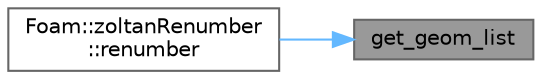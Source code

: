 digraph "get_geom_list"
{
 // LATEX_PDF_SIZE
  bgcolor="transparent";
  edge [fontname=Helvetica,fontsize=10,labelfontname=Helvetica,labelfontsize=10];
  node [fontname=Helvetica,fontsize=10,shape=box,height=0.2,width=0.4];
  rankdir="RL";
  Node1 [id="Node000001",label="get_geom_list",height=0.2,width=0.4,color="gray40", fillcolor="grey60", style="filled", fontcolor="black",tooltip=" "];
  Node1 -> Node2 [id="edge1_Node000001_Node000002",dir="back",color="steelblue1",style="solid",tooltip=" "];
  Node2 [id="Node000002",label="Foam::zoltanRenumber\l::renumber",height=0.2,width=0.4,color="grey40", fillcolor="white", style="filled",URL="$classFoam_1_1zoltanRenumber.html#a43e03f902cbbeb39d4552a7e1cee9e73",tooltip=" "];
}
